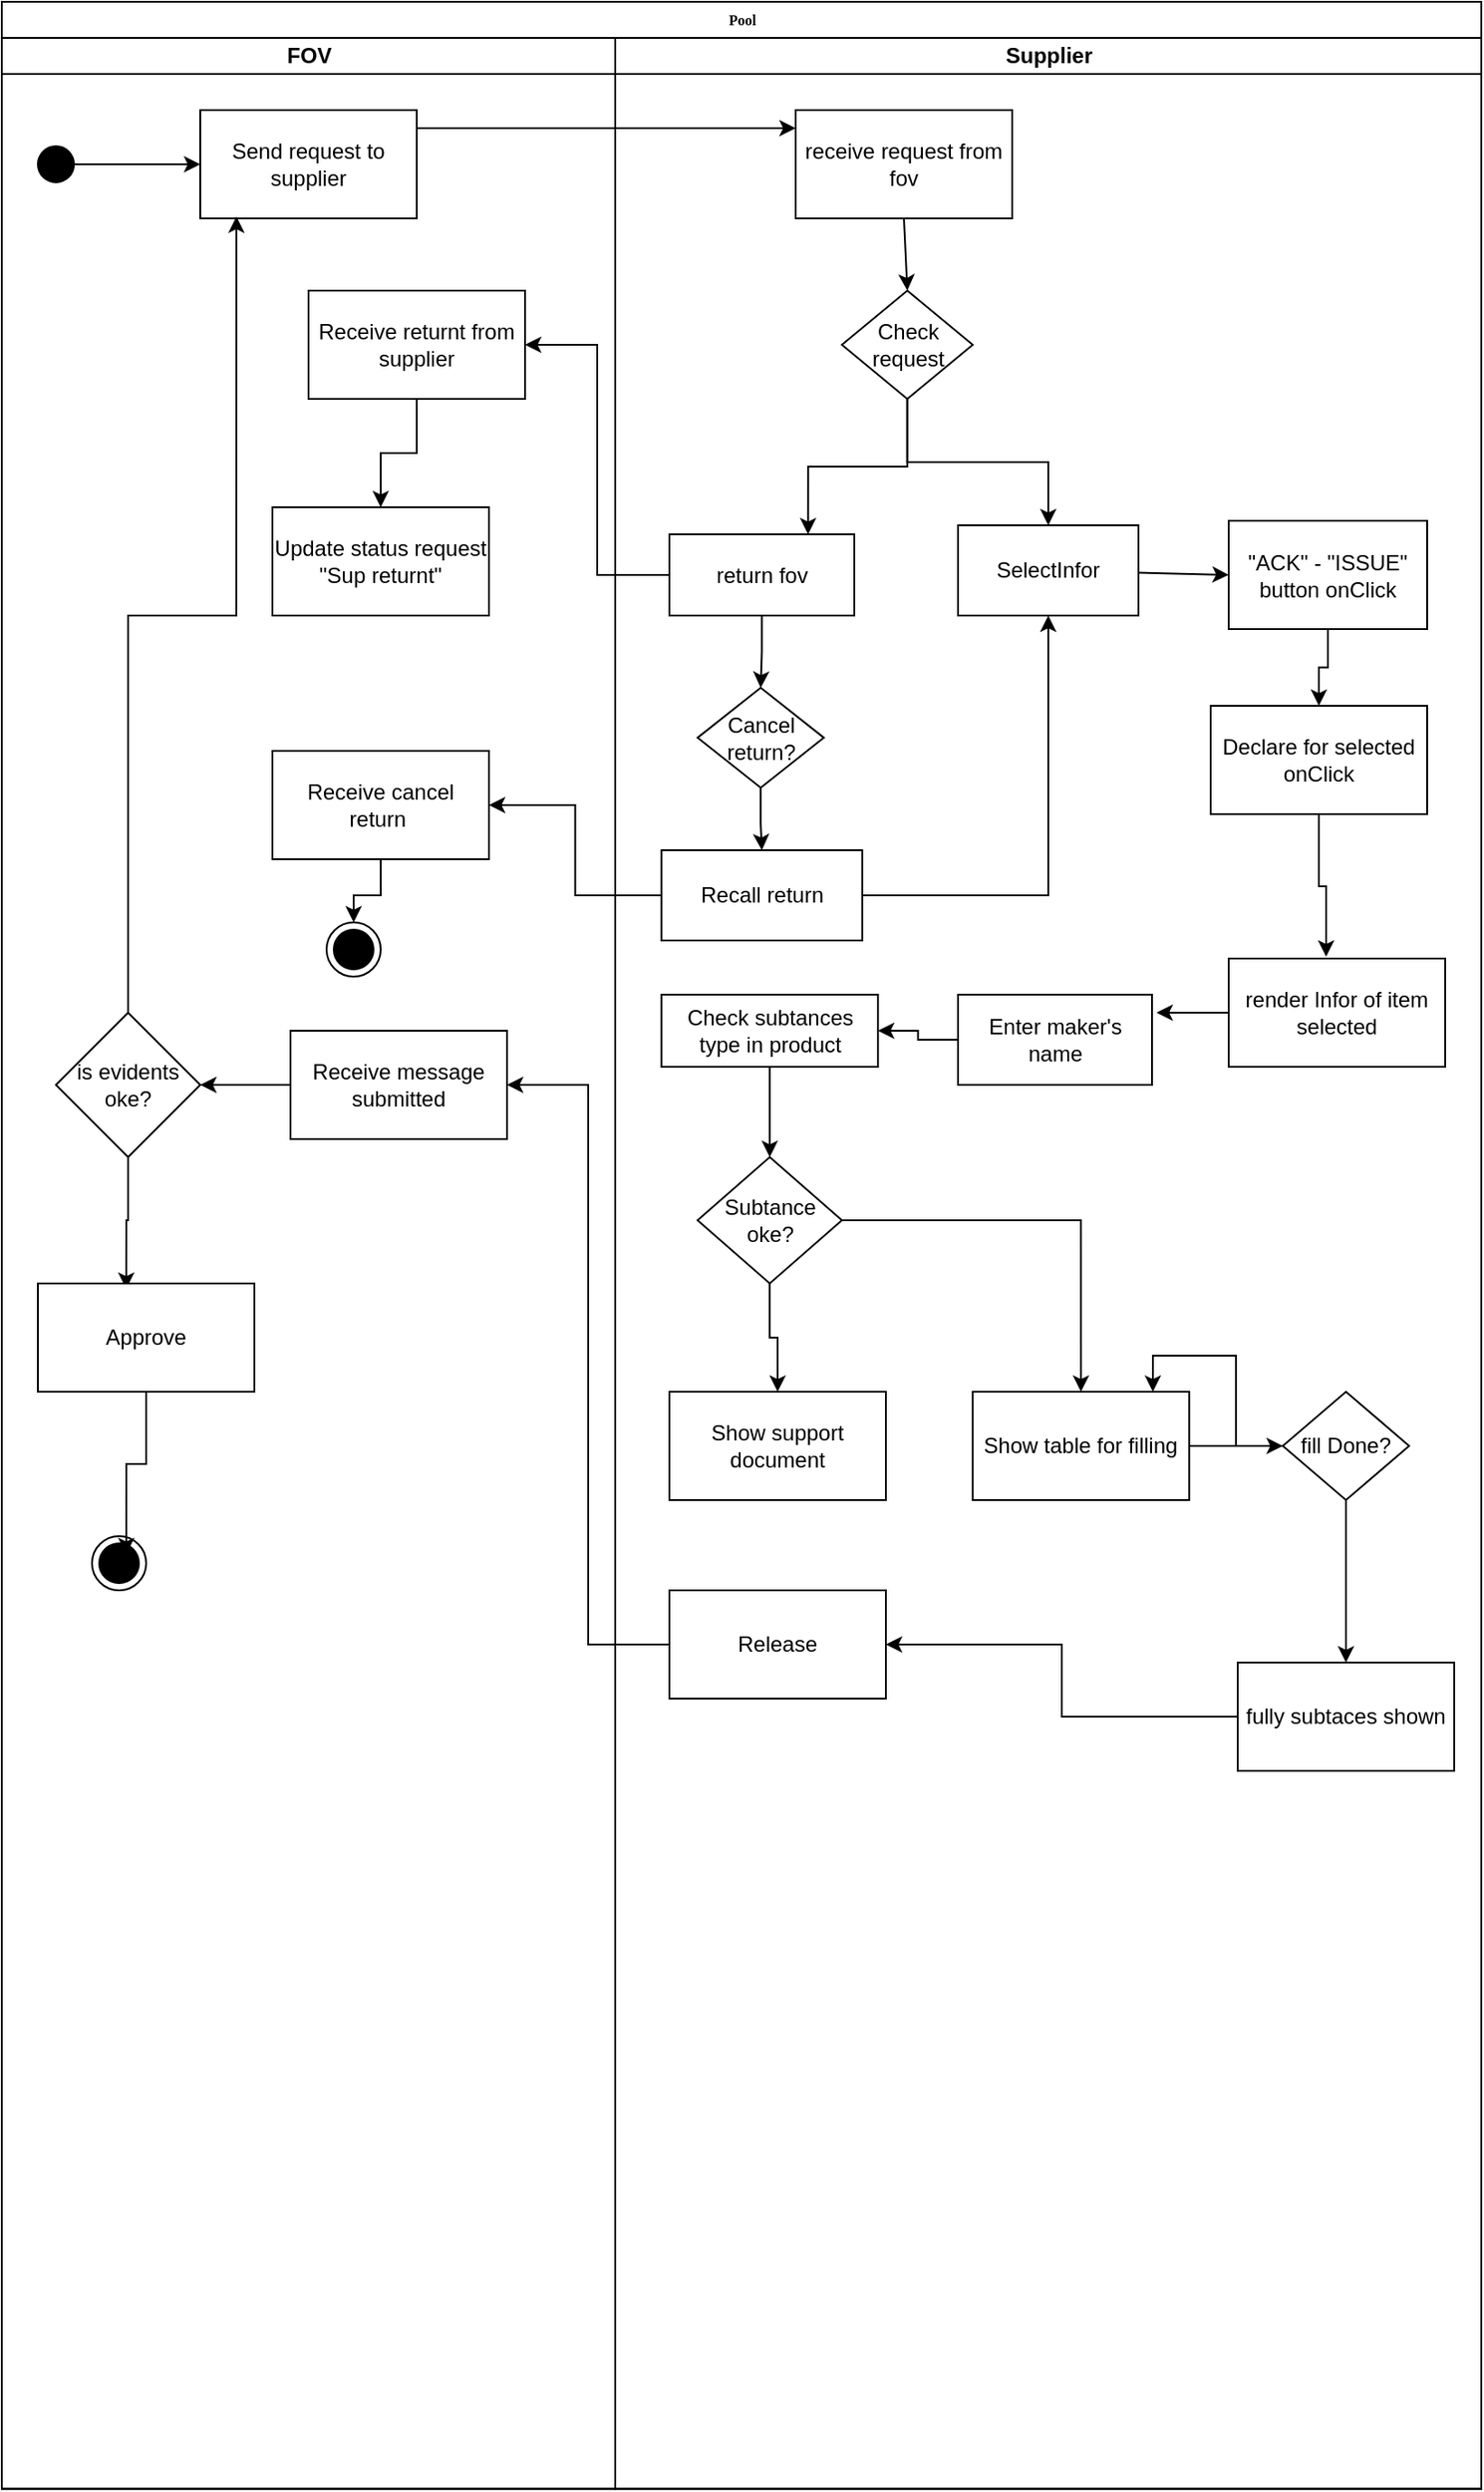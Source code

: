 <mxfile version="21.6.2" type="github">
  <diagram name="Page-1" id="74e2e168-ea6b-b213-b513-2b3c1d86103e">
    <mxGraphModel dx="1434" dy="2496" grid="1" gridSize="10" guides="1" tooltips="1" connect="1" arrows="1" fold="1" page="1" pageScale="1" pageWidth="1100" pageHeight="850" background="none" math="0" shadow="0">
      <root>
        <mxCell id="0" />
        <mxCell id="1" parent="0" />
        <mxCell id="77e6c97f196da883-1" value="Pool" style="swimlane;html=1;childLayout=stackLayout;startSize=20;rounded=0;shadow=0;labelBackgroundColor=none;strokeWidth=1;fontFamily=Verdana;fontSize=8;align=center;" parent="1" vertex="1">
          <mxGeometry x="150" y="-870" width="820" height="1377.71" as="geometry" />
        </mxCell>
        <mxCell id="77e6c97f196da883-2" value="FOV" style="swimlane;html=1;startSize=20;" parent="77e6c97f196da883-1" vertex="1">
          <mxGeometry y="20" width="340" height="1357.71" as="geometry" />
        </mxCell>
        <mxCell id="feaUcs5_Ua8oaHWOWOog-1" value="" style="ellipse;fillColor=strokeColor;html=1;" parent="77e6c97f196da883-2" vertex="1">
          <mxGeometry x="20" y="60" width="20" height="20" as="geometry" />
        </mxCell>
        <mxCell id="feaUcs5_Ua8oaHWOWOog-3" value="&lt;font style=&quot;vertical-align: inherit;&quot;&gt;&lt;font style=&quot;vertical-align: inherit;&quot;&gt;Send request to supplier&lt;/font&gt;&lt;/font&gt;" style="rounded=0;whiteSpace=wrap;html=1;" parent="77e6c97f196da883-2" vertex="1">
          <mxGeometry x="110" y="40" width="120" height="60" as="geometry" />
        </mxCell>
        <mxCell id="_sFiiLIYxgbGUmQesAW4-66" style="edgeStyle=orthogonalEdgeStyle;rounded=0;orthogonalLoop=1;jettySize=auto;html=1;" edge="1" parent="77e6c97f196da883-2" source="_sFiiLIYxgbGUmQesAW4-1" target="_sFiiLIYxgbGUmQesAW4-10">
          <mxGeometry relative="1" as="geometry" />
        </mxCell>
        <mxCell id="_sFiiLIYxgbGUmQesAW4-1" value="Receive returnt from supplier" style="rounded=0;whiteSpace=wrap;html=1;" vertex="1" parent="77e6c97f196da883-2">
          <mxGeometry x="170" y="140" width="120" height="60" as="geometry" />
        </mxCell>
        <mxCell id="_sFiiLIYxgbGUmQesAW4-69" style="edgeStyle=orthogonalEdgeStyle;rounded=0;orthogonalLoop=1;jettySize=auto;html=1;entryX=0.5;entryY=0;entryDx=0;entryDy=0;" edge="1" parent="77e6c97f196da883-2" source="_sFiiLIYxgbGUmQesAW4-8" target="_sFiiLIYxgbGUmQesAW4-68">
          <mxGeometry relative="1" as="geometry" />
        </mxCell>
        <mxCell id="_sFiiLIYxgbGUmQesAW4-8" value="Receive cancel return&amp;nbsp;" style="rounded=0;whiteSpace=wrap;html=1;" vertex="1" parent="77e6c97f196da883-2">
          <mxGeometry x="150" y="395" width="120" height="60" as="geometry" />
        </mxCell>
        <mxCell id="_sFiiLIYxgbGUmQesAW4-10" value="Update status request &quot;Sup returnt&quot;" style="rounded=0;whiteSpace=wrap;html=1;" vertex="1" parent="77e6c97f196da883-2">
          <mxGeometry x="150" y="260" width="120" height="60" as="geometry" />
        </mxCell>
        <mxCell id="_sFiiLIYxgbGUmQesAW4-63" style="edgeStyle=orthogonalEdgeStyle;rounded=0;orthogonalLoop=1;jettySize=auto;html=1;" edge="1" parent="77e6c97f196da883-2" source="_sFiiLIYxgbGUmQesAW4-22" target="_sFiiLIYxgbGUmQesAW4-23">
          <mxGeometry relative="1" as="geometry" />
        </mxCell>
        <mxCell id="_sFiiLIYxgbGUmQesAW4-22" value="Receive message submitted" style="rounded=0;whiteSpace=wrap;html=1;" vertex="1" parent="77e6c97f196da883-2">
          <mxGeometry x="160" y="550" width="120" height="60" as="geometry" />
        </mxCell>
        <mxCell id="_sFiiLIYxgbGUmQesAW4-64" style="edgeStyle=orthogonalEdgeStyle;rounded=0;orthogonalLoop=1;jettySize=auto;html=1;entryX=0.408;entryY=0.05;entryDx=0;entryDy=0;entryPerimeter=0;" edge="1" parent="77e6c97f196da883-2" source="_sFiiLIYxgbGUmQesAW4-23" target="_sFiiLIYxgbGUmQesAW4-24">
          <mxGeometry relative="1" as="geometry" />
        </mxCell>
        <mxCell id="_sFiiLIYxgbGUmQesAW4-67" style="edgeStyle=orthogonalEdgeStyle;rounded=0;orthogonalLoop=1;jettySize=auto;html=1;entryX=0.167;entryY=0.983;entryDx=0;entryDy=0;entryPerimeter=0;" edge="1" parent="77e6c97f196da883-2" source="_sFiiLIYxgbGUmQesAW4-23" target="feaUcs5_Ua8oaHWOWOog-3">
          <mxGeometry relative="1" as="geometry" />
        </mxCell>
        <mxCell id="_sFiiLIYxgbGUmQesAW4-23" value="is evidents oke?&lt;br&gt;" style="rhombus;whiteSpace=wrap;html=1;" vertex="1" parent="77e6c97f196da883-2">
          <mxGeometry x="30" y="540" width="80" height="80" as="geometry" />
        </mxCell>
        <mxCell id="_sFiiLIYxgbGUmQesAW4-65" style="edgeStyle=orthogonalEdgeStyle;rounded=0;orthogonalLoop=1;jettySize=auto;html=1;entryX=0.633;entryY=0.333;entryDx=0;entryDy=0;entryPerimeter=0;" edge="1" parent="77e6c97f196da883-2" source="_sFiiLIYxgbGUmQesAW4-24" target="_sFiiLIYxgbGUmQesAW4-25">
          <mxGeometry relative="1" as="geometry" />
        </mxCell>
        <mxCell id="_sFiiLIYxgbGUmQesAW4-24" value="Approve" style="rounded=0;whiteSpace=wrap;html=1;" vertex="1" parent="77e6c97f196da883-2">
          <mxGeometry x="20" y="690" width="120" height="60" as="geometry" />
        </mxCell>
        <mxCell id="_sFiiLIYxgbGUmQesAW4-25" value="" style="ellipse;html=1;shape=endState;fillColor=strokeColor;" vertex="1" parent="77e6c97f196da883-2">
          <mxGeometry x="50" y="830" width="30" height="30" as="geometry" />
        </mxCell>
        <mxCell id="_sFiiLIYxgbGUmQesAW4-26" value="" style="endArrow=classic;html=1;rounded=0;entryX=0;entryY=0.5;entryDx=0;entryDy=0;exitX=1;exitY=0.5;exitDx=0;exitDy=0;" edge="1" parent="77e6c97f196da883-2" source="feaUcs5_Ua8oaHWOWOog-1" target="feaUcs5_Ua8oaHWOWOog-3">
          <mxGeometry width="50" height="50" relative="1" as="geometry">
            <mxPoint x="370" y="330" as="sourcePoint" />
            <mxPoint x="420" y="280" as="targetPoint" />
          </mxGeometry>
        </mxCell>
        <mxCell id="_sFiiLIYxgbGUmQesAW4-27" value="" style="endArrow=classic;html=1;rounded=0;entryX=0;entryY=0.5;entryDx=0;entryDy=0;exitX=1;exitY=0.5;exitDx=0;exitDy=0;" edge="1" parent="77e6c97f196da883-2">
          <mxGeometry width="50" height="50" relative="1" as="geometry">
            <mxPoint x="230" y="50" as="sourcePoint" />
            <mxPoint x="440" y="50" as="targetPoint" />
          </mxGeometry>
        </mxCell>
        <mxCell id="_sFiiLIYxgbGUmQesAW4-68" value="" style="ellipse;html=1;shape=endState;fillColor=strokeColor;" vertex="1" parent="77e6c97f196da883-2">
          <mxGeometry x="180" y="490" width="30" height="30" as="geometry" />
        </mxCell>
        <mxCell id="77e6c97f196da883-3" value="Supplier" style="swimlane;html=1;startSize=20;" parent="77e6c97f196da883-1" vertex="1">
          <mxGeometry x="340" y="20" width="480" height="1357.71" as="geometry" />
        </mxCell>
        <mxCell id="feaUcs5_Ua8oaHWOWOog-4" value="&lt;font style=&quot;vertical-align: inherit;&quot;&gt;&lt;font style=&quot;vertical-align: inherit;&quot;&gt;receive request from fov&lt;/font&gt;&lt;/font&gt;" style="rounded=0;whiteSpace=wrap;html=1;" parent="77e6c97f196da883-3" vertex="1">
          <mxGeometry x="100" y="40" width="120" height="60" as="geometry" />
        </mxCell>
        <mxCell id="_sFiiLIYxgbGUmQesAW4-55" style="edgeStyle=orthogonalEdgeStyle;rounded=0;orthogonalLoop=1;jettySize=auto;html=1;entryX=0.75;entryY=0;entryDx=0;entryDy=0;" edge="1" parent="77e6c97f196da883-3" source="feaUcs5_Ua8oaHWOWOog-5" target="_sFiiLIYxgbGUmQesAW4-6">
          <mxGeometry relative="1" as="geometry" />
        </mxCell>
        <mxCell id="_sFiiLIYxgbGUmQesAW4-56" style="edgeStyle=orthogonalEdgeStyle;rounded=0;orthogonalLoop=1;jettySize=auto;html=1;entryX=0.5;entryY=0;entryDx=0;entryDy=0;" edge="1" parent="77e6c97f196da883-3" source="feaUcs5_Ua8oaHWOWOog-5" target="feaUcs5_Ua8oaHWOWOog-7">
          <mxGeometry relative="1" as="geometry" />
        </mxCell>
        <mxCell id="feaUcs5_Ua8oaHWOWOog-5" value="&lt;font style=&quot;vertical-align: inherit;&quot;&gt;&lt;font style=&quot;vertical-align: inherit;&quot;&gt;Check request&lt;/font&gt;&lt;/font&gt;" style="rhombus;whiteSpace=wrap;html=1;" parent="77e6c97f196da883-3" vertex="1">
          <mxGeometry x="125.63" y="140" width="72.5" height="60" as="geometry" />
        </mxCell>
        <mxCell id="feaUcs5_Ua8oaHWOWOog-7" value="SelectInfor" style="rounded=0;whiteSpace=wrap;html=1;" parent="77e6c97f196da883-3" vertex="1">
          <mxGeometry x="190" y="270" width="100" height="50" as="geometry" />
        </mxCell>
        <mxCell id="_sFiiLIYxgbGUmQesAW4-53" style="edgeStyle=orthogonalEdgeStyle;rounded=0;orthogonalLoop=1;jettySize=auto;html=1;entryX=0.5;entryY=0;entryDx=0;entryDy=0;" edge="1" parent="77e6c97f196da883-3" source="_sFiiLIYxgbGUmQesAW4-2" target="_sFiiLIYxgbGUmQesAW4-9">
          <mxGeometry relative="1" as="geometry" />
        </mxCell>
        <mxCell id="_sFiiLIYxgbGUmQesAW4-2" value="&quot;ACK&quot; - &quot;ISSUE&quot; button onClick" style="rounded=0;whiteSpace=wrap;html=1;" vertex="1" parent="77e6c97f196da883-3">
          <mxGeometry x="340" y="267.5" width="110" height="60" as="geometry" />
        </mxCell>
        <mxCell id="_sFiiLIYxgbGUmQesAW4-52" style="edgeStyle=orthogonalEdgeStyle;rounded=0;orthogonalLoop=1;jettySize=auto;html=1;" edge="1" parent="77e6c97f196da883-3" source="_sFiiLIYxgbGUmQesAW4-3">
          <mxGeometry relative="1" as="geometry">
            <mxPoint x="300" y="540" as="targetPoint" />
          </mxGeometry>
        </mxCell>
        <mxCell id="_sFiiLIYxgbGUmQesAW4-3" value="render Infor of item selected" style="rounded=0;whiteSpace=wrap;html=1;" vertex="1" parent="77e6c97f196da883-3">
          <mxGeometry x="340" y="510" width="120" height="60" as="geometry" />
        </mxCell>
        <mxCell id="_sFiiLIYxgbGUmQesAW4-59" style="edgeStyle=orthogonalEdgeStyle;rounded=0;orthogonalLoop=1;jettySize=auto;html=1;entryX=0.5;entryY=0;entryDx=0;entryDy=0;" edge="1" parent="77e6c97f196da883-3" source="_sFiiLIYxgbGUmQesAW4-4" target="_sFiiLIYxgbGUmQesAW4-7">
          <mxGeometry relative="1" as="geometry" />
        </mxCell>
        <mxCell id="_sFiiLIYxgbGUmQesAW4-4" value="Cancel return?" style="rhombus;whiteSpace=wrap;html=1;" vertex="1" parent="77e6c97f196da883-3">
          <mxGeometry x="45.63" y="360" width="70" height="55.37" as="geometry" />
        </mxCell>
        <mxCell id="_sFiiLIYxgbGUmQesAW4-58" style="edgeStyle=orthogonalEdgeStyle;rounded=0;orthogonalLoop=1;jettySize=auto;html=1;entryX=0.5;entryY=0;entryDx=0;entryDy=0;" edge="1" parent="77e6c97f196da883-3" source="_sFiiLIYxgbGUmQesAW4-6" target="_sFiiLIYxgbGUmQesAW4-4">
          <mxGeometry relative="1" as="geometry" />
        </mxCell>
        <mxCell id="_sFiiLIYxgbGUmQesAW4-6" value="return fov" style="rounded=0;whiteSpace=wrap;html=1;" vertex="1" parent="77e6c97f196da883-3">
          <mxGeometry x="30" y="275" width="102.5" height="45" as="geometry" />
        </mxCell>
        <mxCell id="_sFiiLIYxgbGUmQesAW4-54" style="edgeStyle=orthogonalEdgeStyle;rounded=0;orthogonalLoop=1;jettySize=auto;html=1;entryX=0.5;entryY=1;entryDx=0;entryDy=0;" edge="1" parent="77e6c97f196da883-3" source="_sFiiLIYxgbGUmQesAW4-7" target="feaUcs5_Ua8oaHWOWOog-7">
          <mxGeometry relative="1" as="geometry" />
        </mxCell>
        <mxCell id="_sFiiLIYxgbGUmQesAW4-7" value="Recall return" style="rounded=0;whiteSpace=wrap;html=1;" vertex="1" parent="77e6c97f196da883-3">
          <mxGeometry x="25.63" y="450" width="111.25" height="50" as="geometry" />
        </mxCell>
        <mxCell id="_sFiiLIYxgbGUmQesAW4-51" style="edgeStyle=orthogonalEdgeStyle;rounded=0;orthogonalLoop=1;jettySize=auto;html=1;entryX=0.45;entryY=-0.017;entryDx=0;entryDy=0;entryPerimeter=0;" edge="1" parent="77e6c97f196da883-3" source="_sFiiLIYxgbGUmQesAW4-9" target="_sFiiLIYxgbGUmQesAW4-3">
          <mxGeometry relative="1" as="geometry" />
        </mxCell>
        <mxCell id="_sFiiLIYxgbGUmQesAW4-9" value="Declare for selected onClick" style="rounded=0;whiteSpace=wrap;html=1;" vertex="1" parent="77e6c97f196da883-3">
          <mxGeometry x="330" y="370" width="120" height="60" as="geometry" />
        </mxCell>
        <mxCell id="_sFiiLIYxgbGUmQesAW4-60" style="edgeStyle=orthogonalEdgeStyle;rounded=0;orthogonalLoop=1;jettySize=auto;html=1;" edge="1" parent="77e6c97f196da883-3" source="_sFiiLIYxgbGUmQesAW4-12" target="_sFiiLIYxgbGUmQesAW4-13">
          <mxGeometry relative="1" as="geometry" />
        </mxCell>
        <mxCell id="_sFiiLIYxgbGUmQesAW4-12" value="Enter maker&#39;s name" style="rounded=0;whiteSpace=wrap;html=1;" vertex="1" parent="77e6c97f196da883-3">
          <mxGeometry x="190" y="530" width="107.5" height="50" as="geometry" />
        </mxCell>
        <mxCell id="_sFiiLIYxgbGUmQesAW4-13" value="Check subtances type in product" style="rounded=0;whiteSpace=wrap;html=1;" vertex="1" parent="77e6c97f196da883-3">
          <mxGeometry x="25.63" y="530" width="120" height="40" as="geometry" />
        </mxCell>
        <mxCell id="_sFiiLIYxgbGUmQesAW4-44" style="edgeStyle=orthogonalEdgeStyle;rounded=0;orthogonalLoop=1;jettySize=auto;html=1;entryX=0.5;entryY=0;entryDx=0;entryDy=0;" edge="1" parent="77e6c97f196da883-3" source="_sFiiLIYxgbGUmQesAW4-14" target="_sFiiLIYxgbGUmQesAW4-17">
          <mxGeometry relative="1" as="geometry" />
        </mxCell>
        <mxCell id="_sFiiLIYxgbGUmQesAW4-45" style="edgeStyle=orthogonalEdgeStyle;rounded=0;orthogonalLoop=1;jettySize=auto;html=1;entryX=0.5;entryY=0;entryDx=0;entryDy=0;" edge="1" parent="77e6c97f196da883-3" source="_sFiiLIYxgbGUmQesAW4-14" target="_sFiiLIYxgbGUmQesAW4-16">
          <mxGeometry relative="1" as="geometry" />
        </mxCell>
        <mxCell id="_sFiiLIYxgbGUmQesAW4-14" value="Subtance oke?" style="rhombus;whiteSpace=wrap;html=1;" vertex="1" parent="77e6c97f196da883-3">
          <mxGeometry x="45.63" y="620" width="80" height="70" as="geometry" />
        </mxCell>
        <mxCell id="_sFiiLIYxgbGUmQesAW4-46" style="edgeStyle=orthogonalEdgeStyle;rounded=0;orthogonalLoop=1;jettySize=auto;html=1;entryX=0;entryY=0.5;entryDx=0;entryDy=0;" edge="1" parent="77e6c97f196da883-3" source="_sFiiLIYxgbGUmQesAW4-16" target="_sFiiLIYxgbGUmQesAW4-18">
          <mxGeometry relative="1" as="geometry" />
        </mxCell>
        <mxCell id="_sFiiLIYxgbGUmQesAW4-16" value="Show table for filling" style="rounded=0;whiteSpace=wrap;html=1;" vertex="1" parent="77e6c97f196da883-3">
          <mxGeometry x="198.13" y="750" width="120" height="60" as="geometry" />
        </mxCell>
        <mxCell id="_sFiiLIYxgbGUmQesAW4-17" value="Show support document" style="rounded=0;whiteSpace=wrap;html=1;" vertex="1" parent="77e6c97f196da883-3">
          <mxGeometry x="30" y="750" width="120" height="60" as="geometry" />
        </mxCell>
        <mxCell id="_sFiiLIYxgbGUmQesAW4-47" style="edgeStyle=orthogonalEdgeStyle;rounded=0;orthogonalLoop=1;jettySize=auto;html=1;entryX=0.5;entryY=0;entryDx=0;entryDy=0;" edge="1" parent="77e6c97f196da883-3" source="_sFiiLIYxgbGUmQesAW4-18" target="_sFiiLIYxgbGUmQesAW4-19">
          <mxGeometry relative="1" as="geometry" />
        </mxCell>
        <mxCell id="_sFiiLIYxgbGUmQesAW4-49" style="edgeStyle=orthogonalEdgeStyle;rounded=0;orthogonalLoop=1;jettySize=auto;html=1;entryX=0.832;entryY=0;entryDx=0;entryDy=0;entryPerimeter=0;" edge="1" parent="77e6c97f196da883-3" source="_sFiiLIYxgbGUmQesAW4-18" target="_sFiiLIYxgbGUmQesAW4-16">
          <mxGeometry relative="1" as="geometry" />
        </mxCell>
        <mxCell id="_sFiiLIYxgbGUmQesAW4-18" value="fill Done?" style="rhombus;whiteSpace=wrap;html=1;" vertex="1" parent="77e6c97f196da883-3">
          <mxGeometry x="370" y="750" width="70" height="60" as="geometry" />
        </mxCell>
        <mxCell id="_sFiiLIYxgbGUmQesAW4-48" style="edgeStyle=orthogonalEdgeStyle;rounded=0;orthogonalLoop=1;jettySize=auto;html=1;entryX=1;entryY=0.5;entryDx=0;entryDy=0;" edge="1" parent="77e6c97f196da883-3" source="_sFiiLIYxgbGUmQesAW4-19" target="_sFiiLIYxgbGUmQesAW4-20">
          <mxGeometry relative="1" as="geometry" />
        </mxCell>
        <mxCell id="_sFiiLIYxgbGUmQesAW4-19" value="fully subtaces shown" style="rounded=0;whiteSpace=wrap;html=1;" vertex="1" parent="77e6c97f196da883-3">
          <mxGeometry x="345" y="900" width="120" height="60" as="geometry" />
        </mxCell>
        <mxCell id="_sFiiLIYxgbGUmQesAW4-20" value="Release" style="rounded=0;whiteSpace=wrap;html=1;" vertex="1" parent="77e6c97f196da883-3">
          <mxGeometry x="30" y="860" width="120" height="60" as="geometry" />
        </mxCell>
        <mxCell id="_sFiiLIYxgbGUmQesAW4-28" value="" style="endArrow=classic;html=1;rounded=0;entryX=0.5;entryY=0;entryDx=0;entryDy=0;exitX=0.5;exitY=1;exitDx=0;exitDy=0;" edge="1" parent="77e6c97f196da883-3" source="feaUcs5_Ua8oaHWOWOog-4" target="feaUcs5_Ua8oaHWOWOog-5">
          <mxGeometry width="50" height="50" relative="1" as="geometry">
            <mxPoint x="210" y="140" as="sourcePoint" />
            <mxPoint x="80" y="280" as="targetPoint" />
          </mxGeometry>
        </mxCell>
        <mxCell id="_sFiiLIYxgbGUmQesAW4-31" value="" style="endArrow=classic;html=1;rounded=0;entryX=0;entryY=0.5;entryDx=0;entryDy=0;" edge="1" parent="77e6c97f196da883-3" source="feaUcs5_Ua8oaHWOWOog-7" target="_sFiiLIYxgbGUmQesAW4-2">
          <mxGeometry width="50" height="50" relative="1" as="geometry">
            <mxPoint x="30" y="430" as="sourcePoint" />
            <mxPoint x="80" y="380" as="targetPoint" />
          </mxGeometry>
        </mxCell>
        <mxCell id="_sFiiLIYxgbGUmQesAW4-43" value="" style="endArrow=classic;html=1;rounded=0;entryX=0.5;entryY=0;entryDx=0;entryDy=0;exitX=0.5;exitY=1;exitDx=0;exitDy=0;" edge="1" parent="77e6c97f196da883-3" source="_sFiiLIYxgbGUmQesAW4-13" target="_sFiiLIYxgbGUmQesAW4-14">
          <mxGeometry width="50" height="50" relative="1" as="geometry">
            <mxPoint x="30" y="830" as="sourcePoint" />
            <mxPoint x="80" y="780" as="targetPoint" />
          </mxGeometry>
        </mxCell>
        <mxCell id="_sFiiLIYxgbGUmQesAW4-57" style="edgeStyle=orthogonalEdgeStyle;rounded=0;orthogonalLoop=1;jettySize=auto;html=1;entryX=1;entryY=0.5;entryDx=0;entryDy=0;" edge="1" parent="77e6c97f196da883-1" source="_sFiiLIYxgbGUmQesAW4-7" target="_sFiiLIYxgbGUmQesAW4-8">
          <mxGeometry relative="1" as="geometry" />
        </mxCell>
        <mxCell id="_sFiiLIYxgbGUmQesAW4-61" style="edgeStyle=orthogonalEdgeStyle;rounded=0;orthogonalLoop=1;jettySize=auto;html=1;entryX=1;entryY=0.5;entryDx=0;entryDy=0;" edge="1" parent="77e6c97f196da883-1" source="_sFiiLIYxgbGUmQesAW4-6" target="_sFiiLIYxgbGUmQesAW4-1">
          <mxGeometry relative="1" as="geometry" />
        </mxCell>
        <mxCell id="_sFiiLIYxgbGUmQesAW4-62" style="edgeStyle=orthogonalEdgeStyle;rounded=0;orthogonalLoop=1;jettySize=auto;html=1;entryX=1;entryY=0.5;entryDx=0;entryDy=0;" edge="1" parent="77e6c97f196da883-1" source="_sFiiLIYxgbGUmQesAW4-20" target="_sFiiLIYxgbGUmQesAW4-22">
          <mxGeometry relative="1" as="geometry" />
        </mxCell>
      </root>
    </mxGraphModel>
  </diagram>
</mxfile>
